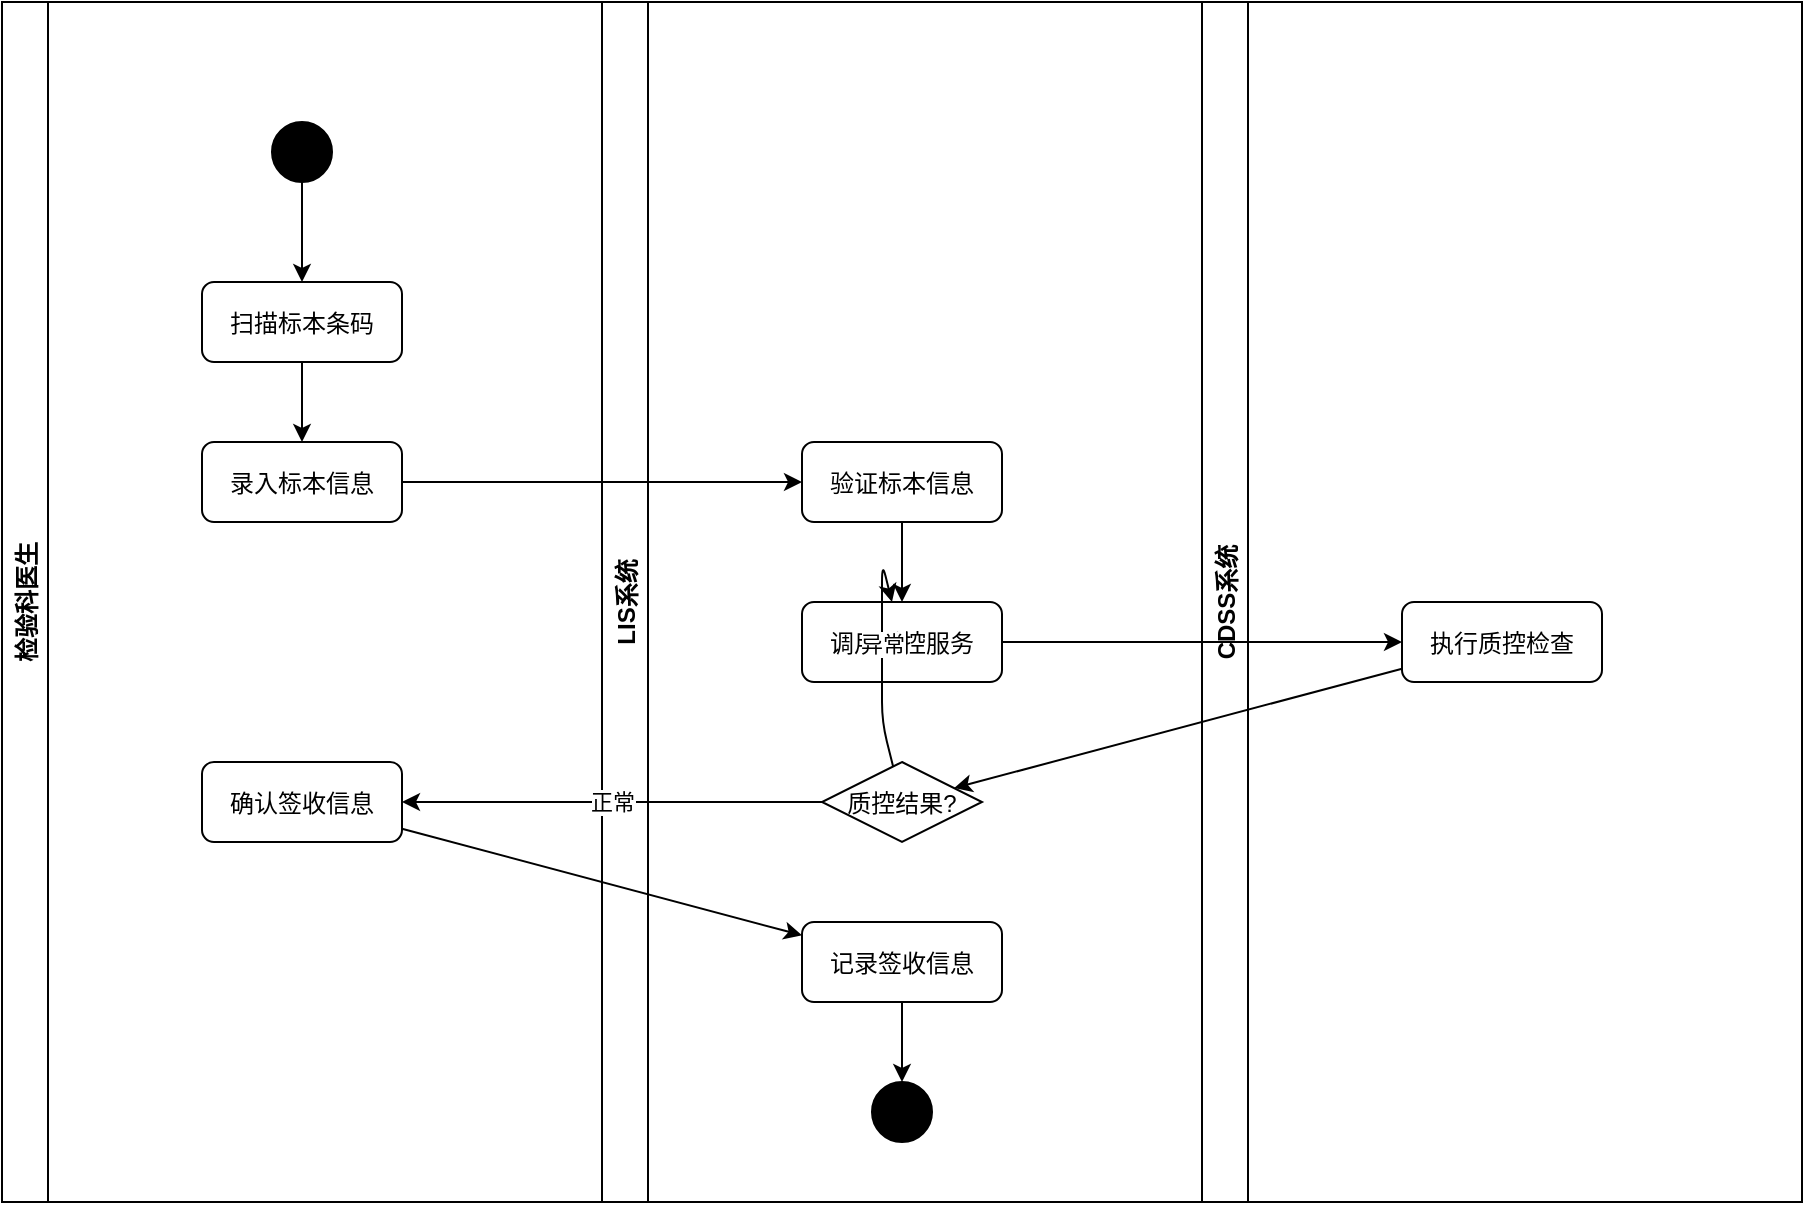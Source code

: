 <mxfile>
    <diagram id="specimen-sign" name="检验标本签收活动图">
        <mxGraphModel dx="287" dy="468" grid="1" gridSize="10" guides="1" tooltips="1" connect="1" arrows="1" fold="1" page="1" pageScale="1" pageWidth="827" pageHeight="1169" math="0" shadow="0">
            <root>
                <mxCell id="0"/>
                <mxCell id="1" parent="0"/>
                <mxCell id="doctor_lane" value="检验科医生" style="swimlane;horizontal=0;" parent="1" vertex="1">
                    <mxGeometry x="40" y="40" width="300" height="600" as="geometry"/>
                </mxCell>
                <mxCell id="start" value="" style="ellipse;fillColor=#000000;" parent="doctor_lane" vertex="1">
                    <mxGeometry x="135" y="60" width="30" height="30" as="geometry"/>
                </mxCell>
                <mxCell id="act1" value="扫描标本条码" style="rounded=1;" parent="doctor_lane" vertex="1">
                    <mxGeometry x="100" y="140" width="100" height="40" as="geometry"/>
                </mxCell>
                <mxCell id="act2" value="录入标本信息" style="rounded=1;" parent="doctor_lane" vertex="1">
                    <mxGeometry x="100" y="220" width="100" height="40" as="geometry"/>
                </mxCell>
                <mxCell id="act3" value="确认签收信息" style="rounded=1;" parent="doctor_lane" vertex="1">
                    <mxGeometry x="100" y="380" width="100" height="40" as="geometry"/>
                </mxCell>
                <mxCell id="system_lane" value="LIS系统" style="swimlane;horizontal=0;" parent="1" vertex="1">
                    <mxGeometry x="340" y="40" width="300" height="600" as="geometry"/>
                </mxCell>
                <mxCell id="sys_act1" value="验证标本信息" style="rounded=1;" parent="system_lane" vertex="1">
                    <mxGeometry x="100" y="220" width="100" height="40" as="geometry"/>
                </mxCell>
                <mxCell id="sys_act2" value="调用质控服务" style="rounded=1;" parent="system_lane" vertex="1">
                    <mxGeometry x="100" y="300" width="100" height="40" as="geometry"/>
                </mxCell>
                <mxCell id="sys_act3" value="记录签收信息" style="rounded=1;" parent="system_lane" vertex="1">
                    <mxGeometry x="100" y="460" width="100" height="40" as="geometry"/>
                </mxCell>
                <mxCell id="decision1" value="质控结果?" style="rhombus;" parent="system_lane" vertex="1">
                    <mxGeometry x="110" y="380" width="80" height="40" as="geometry"/>
                </mxCell>
                <mxCell id="end" value="" style="ellipse;fillColor=#000000;" parent="system_lane" vertex="1">
                    <mxGeometry x="135" y="540" width="30" height="30" as="geometry"/>
                </mxCell>
                <mxCell id="cdss_lane" value="CDSS系统" style="swimlane;horizontal=0;" parent="1" vertex="1">
                    <mxGeometry x="640" y="40" width="300" height="600" as="geometry"/>
                </mxCell>
                <mxCell id="cdss_act1" value="执行质控检查" style="rounded=1;" parent="cdss_lane" vertex="1">
                    <mxGeometry x="100" y="300" width="100" height="40" as="geometry"/>
                </mxCell>
                <mxCell id="edge1" value="" style="endArrow=classic;html=1;" parent="1" source="start" target="act1" edge="1">
                    <mxGeometry relative="1" as="geometry"/>
                </mxCell>
                <mxCell id="edge2" value="" style="endArrow=classic;html=1;" parent="1" source="act1" target="act2" edge="1">
                    <mxGeometry relative="1" as="geometry"/>
                </mxCell>
                <mxCell id="edge3" value="" style="endArrow=classic;html=1;" parent="1" source="act2" target="sys_act1" edge="1">
                    <mxGeometry relative="1" as="geometry"/>
                </mxCell>
                <mxCell id="edge4" value="" style="endArrow=classic;html=1;" parent="1" source="sys_act1" target="sys_act2" edge="1">
                    <mxGeometry relative="1" as="geometry"/>
                </mxCell>
                <mxCell id="edge5" value="" style="endArrow=classic;html=1;" parent="1" source="sys_act2" target="cdss_act1" edge="1">
                    <mxGeometry relative="1" as="geometry"/>
                </mxCell>
                <mxCell id="edge6" value="" style="endArrow=classic;html=1;" parent="1" source="cdss_act1" target="decision1" edge="1">
                    <mxGeometry relative="1" as="geometry"/>
                </mxCell>
                <mxCell id="edge7" value="正常" style="endArrow=classic;html=1;" parent="1" source="decision1" target="act3" edge="1">
                    <mxGeometry relative="1" as="geometry"/>
                </mxCell>
                <mxCell id="edge8" value="异常" style="endArrow=classic;html=1;" parent="1" source="decision1" target="sys_act2" edge="1">
                    <mxGeometry relative="1" as="geometry">
                        <Array as="points">
                            <mxPoint x="480" y="400"/>
                            <mxPoint x="480" y="320"/>
                        </Array>
                    </mxGeometry>
                </mxCell>
                <mxCell id="edge9" value="" style="endArrow=classic;html=1;" parent="1" source="act3" target="sys_act3" edge="1">
                    <mxGeometry relative="1" as="geometry"/>
                </mxCell>
                <mxCell id="edge10" value="" style="endArrow=classic;html=1;" parent="1" source="sys_act3" target="end" edge="1">
                    <mxGeometry relative="1" as="geometry"/>
                </mxCell>
            </root>
        </mxGraphModel>
    </diagram>
</mxfile>